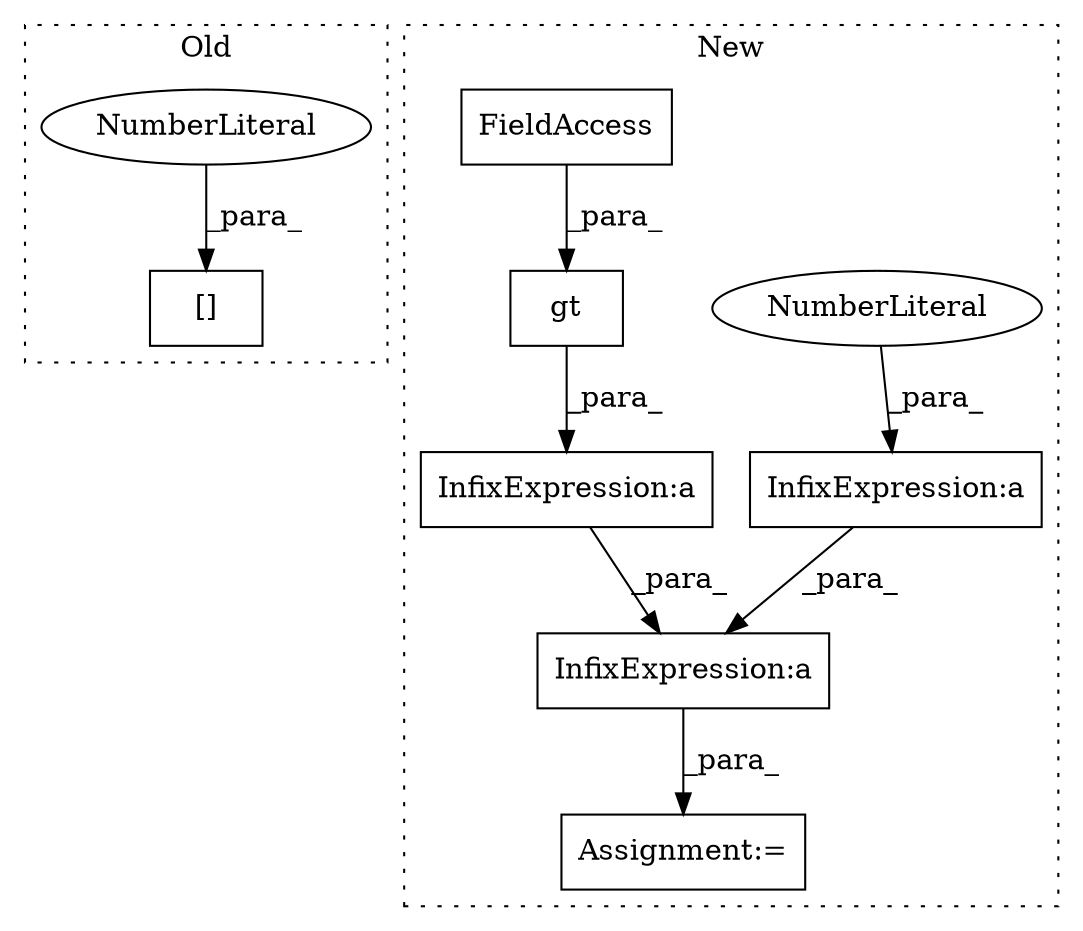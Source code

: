 digraph G {
subgraph cluster0 {
1 [label="[]" a="2" s="8441,8461" l="19,1" shape="box"];
7 [label="NumberLiteral" a="34" s="8460" l="1" shape="ellipse"];
label = "Old";
style="dotted";
}
subgraph cluster1 {
2 [label="gt" a="32" s="8867,8892" l="3,1" shape="box"];
3 [label="Assignment:=" a="7" s="8779" l="1" shape="box"];
4 [label="InfixExpression:a" a="27" s="8916" l="3" shape="box"];
5 [label="InfixExpression:a" a="27" s="8894" l="3" shape="box"];
6 [label="InfixExpression:a" a="27" s="8850" l="3" shape="box"];
8 [label="NumberLiteral" a="34" s="8915" l="1" shape="ellipse"];
9 [label="FieldAccess" a="22" s="8870" l="18" shape="box"];
label = "New";
style="dotted";
}
2 -> 6 [label="_para_"];
4 -> 5 [label="_para_"];
5 -> 3 [label="_para_"];
6 -> 5 [label="_para_"];
7 -> 1 [label="_para_"];
8 -> 4 [label="_para_"];
9 -> 2 [label="_para_"];
}